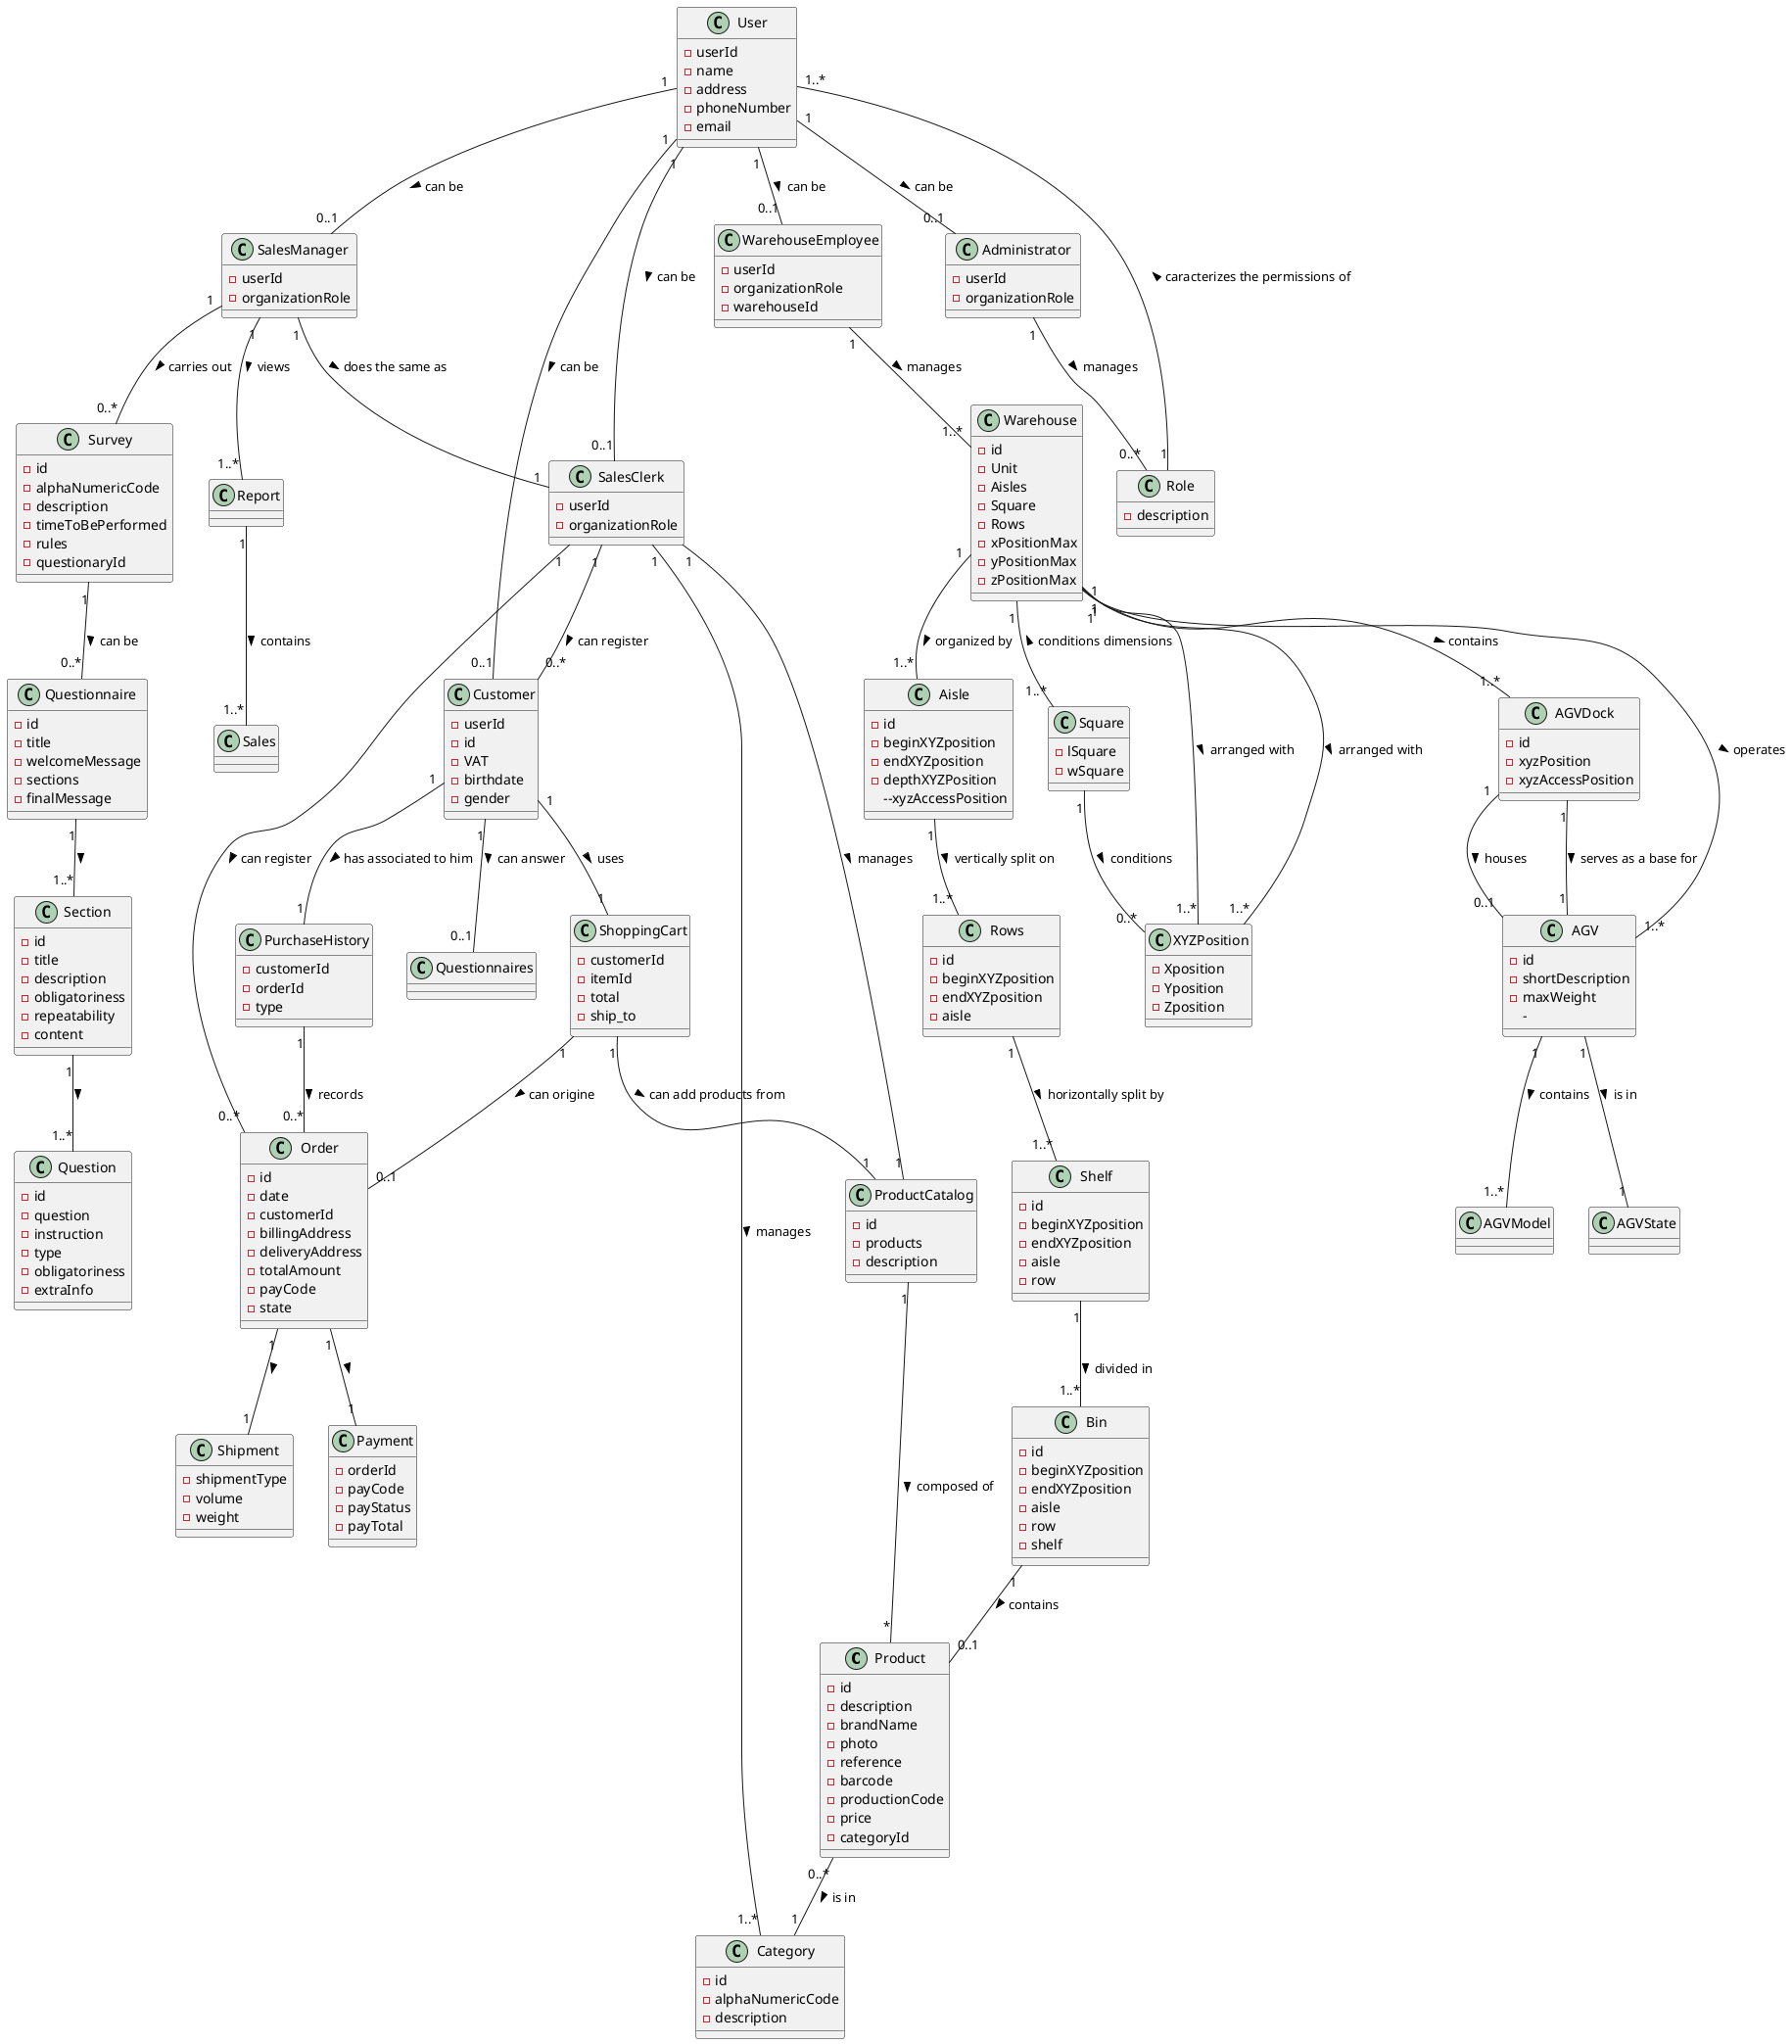    @startuml DomainModel
    class Product{
      -id
      -description
      -brandName
      -photo
      -reference
      -barcode
      -productionCode
      -price
      -categoryId
    }

    class Category{
      -id
      -alphaNumericCode
      -description
    }

    class Customer{
      -userId
      -id
      -VAT
      -birthdate
      -gender
    }

    class "ProductCatalog" {
      -id
      -products
      -description
    }

    class "ShoppingCart" {
      -customerId
      -itemId
      -total
      -ship_to
    }

    class XYZPosition {
      -Xposition
      -Yposition
      -Zposition
    }

    class Order {
      -id
      -date
      -customerId
      -billingAddress
      -deliveryAddress
      -totalAmount
      -payCode
      -state
    }

    class Payment {
      -orderId
      -payCode
      -payStatus
      -payTotal
    }

    class Shipment {
      -shipmentType
      -volume
      -weight
    }

    class "SalesClerk"  {
      -userId
    -organizationRole
    }


    class "SalesManager" {
    -userId
    -organizationRole
    }

    class "WarehouseEmployee" {
    -userId
    -organizationRole
    -warehouseId
    }

    class "Administrator"{
    -userId
    -organizationRole
    }

    class PurchaseHistory{
    -customerId
    -orderId
    -type
    }

    class Warehouse {
    -id
    -Unit
    -Aisles
    -Square
    -Rows
    -xPositionMax
    -yPositionMax
    -zPositionMax
    }

    class Aisle {
    -id
    -beginXYZposition
    -endXYZposition
    -depthXYZPosition
    --xyzAccessPosition
    }

    class Square {
    -lSquare
    -wSquare
    }

    class AGVDock{
      -id
      -xyzPosition
      -xyzAccessPosition
    }

    class Rows {
    -id
    -beginXYZposition
    -endXYZposition
    -aisle
    }

    class Shelf {
     -id
     -beginXYZposition
     -endXYZposition
     -aisle
     -row
    }

    class Bin {
      -id
      -beginXYZposition
      -endXYZposition
      -aisle
      -row
      -shelf
    }

    class User{
    -userId
    -name
    -address
    -phoneNumber
    -email
    }

    class Survey {
      -id
                                                                                                                                                                                                                                                                                                                                                                                                                                                                                                                                                                                                                                                                                                                                                                                                                                                                                                                                                                                                                                                                                                                                                                                                                                                                                                                                                                                                                                                                                                                                                                                                                                                                                                                                                                                                                                                                                                                                                                                                                                                                                                                                                                                                                                                                                                                                                                                                                                                                                                                                                                                                                  -alphaNumericCode
                                                                                                                                                                                                                                                                                                                                                                                                                                                                                                                                                                                                                                                                                                                                                                                                                                                                                                                                                                                                                                                                                                                                                                                                                                                                                                                                                                                                                                                                                                                                                                                                                                                                                                                                                                                                                                                                                                                                                                                                                                                                                                                                                                                                                                                                                                                                                                                                                                                                                                                                                                                                                  -description
                                                                                                                                                                                                                                                                                                                                                                                                                                                                                                                                                                                                                                                                                                                                                                                                                                                                                                                                                                                                                                                                                                                                                                                                                                                                                                                                                                                                                                                                                                                                                                                                                                                                                                                                                                                                                                                                                                                                                                                                                                                                                                                                                                                                                                                                                                                                                                                                                                                                                                                                                                                                                  -timeToBePerformed
                                                                                                                                                                                                                                                                                                                                                                                                                                                                                                                                                                                                                                                                                                                                                                                                                                                                                                                                                                                                                                                                                                                                                                                                                                                                                                                                                                                                                                                                                                                                                                                                                                                                                                                                                                                                                                                                                                                                                                                                                                                                                                                                                                                                                                                                                                                                                                                                                                                                                                                                                                                                                  -rules
                                                                                                                                                                                                                                                                                                                                                                                                                                                                                                                                                                                                                                                                                                                                                                                                                                                                                                                                                                                                                                                                                                                                                                                                                                                                                                                                                                                                                                                                                                                                                                                                                                                                                                                                                                                                                                                                                                                                                                                                                                                                                                                                                                                                                                                                                                                                                                                                                                                                                                                                                                                                                  -questionaryId
                                                                                                                                                                                                                                                                                                                                                                                                                                                                                                                                                                                                                                                                                                                                                                                                                                                                                                                                                                                                                                                                                                                                                                                                                                                                                                                                                                                                                                                                                                                                                                                                                                                                                                                                                                                                                                                                                                                                                                                                                                                                                                                                                                                                                                                                                                                                                                                                                                                                                                                                                                                                                }

    class Questionnaire {
    -id
    -title
    -welcomeMessage
    -sections
    -finalMessage
    }

    class Section {
    -id
    -title
    -description
    -obligatoriness
    -repeatability
    -content
    }

    class Question {
      -id
      -question
      -instruction
      -type
      -obligatoriness
      -extraInfo
    }

    class AGV {
        -id
        -shortDescription
        -maxWeight
        -
    }

    class Role {
           -description
    }


    User "1" -- "0..1" SalesManager : can be >
    User "1" -- "0..1" Administrator : can be >
    User "1" -- "0..1" SalesClerk : can be >
    User "1" -- "0..1" WarehouseEmployee : can be >
    User "1" -- "0..1" Customer : can be >
    Product "0..*" -- "1" Category: is in >
    ProductCatalog "1" -- "*" Product: composed of >
    ShoppingCart "1" -- "1" ProductCatalog: can add products from >
    ShoppingCart "1" -- "0..1" Order : can origine >
    Order "1" -- "1" Shipment: >
    Order "1" -- "1" Payment:  >
    Customer "1" -- "1" ShoppingCart : uses >
    SalesClerk "1" -- "0..*" Customer : can register >
    SalesClerk "1" -- "0..*" Order : can register >
    SalesClerk "1" -- "1" ProductCatalog : manages >
    SalesClerk "1" -- "1..*" Category : manages >
    Customer "1" -- "1" PurchaseHistory : has associated to him >
    PurchaseHistory "1" -- "0..*" Order : records >
    Warehouse "1" -- "1..*" Aisle : organized by >
    Aisle "1" -- "1..*" Rows : vertically split on >
    Rows "1" -- "1..*" Shelf : horizontally split by >
    Shelf "1" -- "1..*" Bin : divided in >
    Bin "1" -- "0..1" Product : contains >
    Warehouse "1" -- "1..*" Square : < conditions dimensions
    WarehouseEmployee "1" --"1..*" Warehouse: manages >
    SalesManager "1" -- "1" SalesClerk: does the same as >
    Administrator "1" -- "0..*" Role: manages >
    Role "1" -- "1..*" User: caracterizes the permissions of >
    SalesManager "1" -- "0..*" Survey: carries out >
    Survey "1" -- "0..*" Questionnaire: can be >
    Customer "1" -- "0..1" Questionnaires: can answer >
    Section "1" -- "1..*" Question: >
    Questionnaire "1" -- "1..*" Section: >
    SalesManager "1" -- "1..*" Report: views >
    Report "1" -- "1..*" Sales: contains >
    Warehouse "1" -- "1..*" AGV: operates >
    AGV "1" -- "1" AGVState: is in >
        AGVDock "1" -- "0..1" AGV : houses >
               AGV "1" -- "1"  AGVDock :  serves as a base for <

    AGV "1" -- "1..*" AGVModel : contains >
        Warehouse "1" --- "1..*" XYZPosition : arranged with >
    Warehouse "1" -- "1..*" AGVDock : contains >
    Warehouse "1" --- "1..*" XYZPosition : arranged with >
    Square "1" -- "0..*" XYZPosition : conditions >


    @enduml
